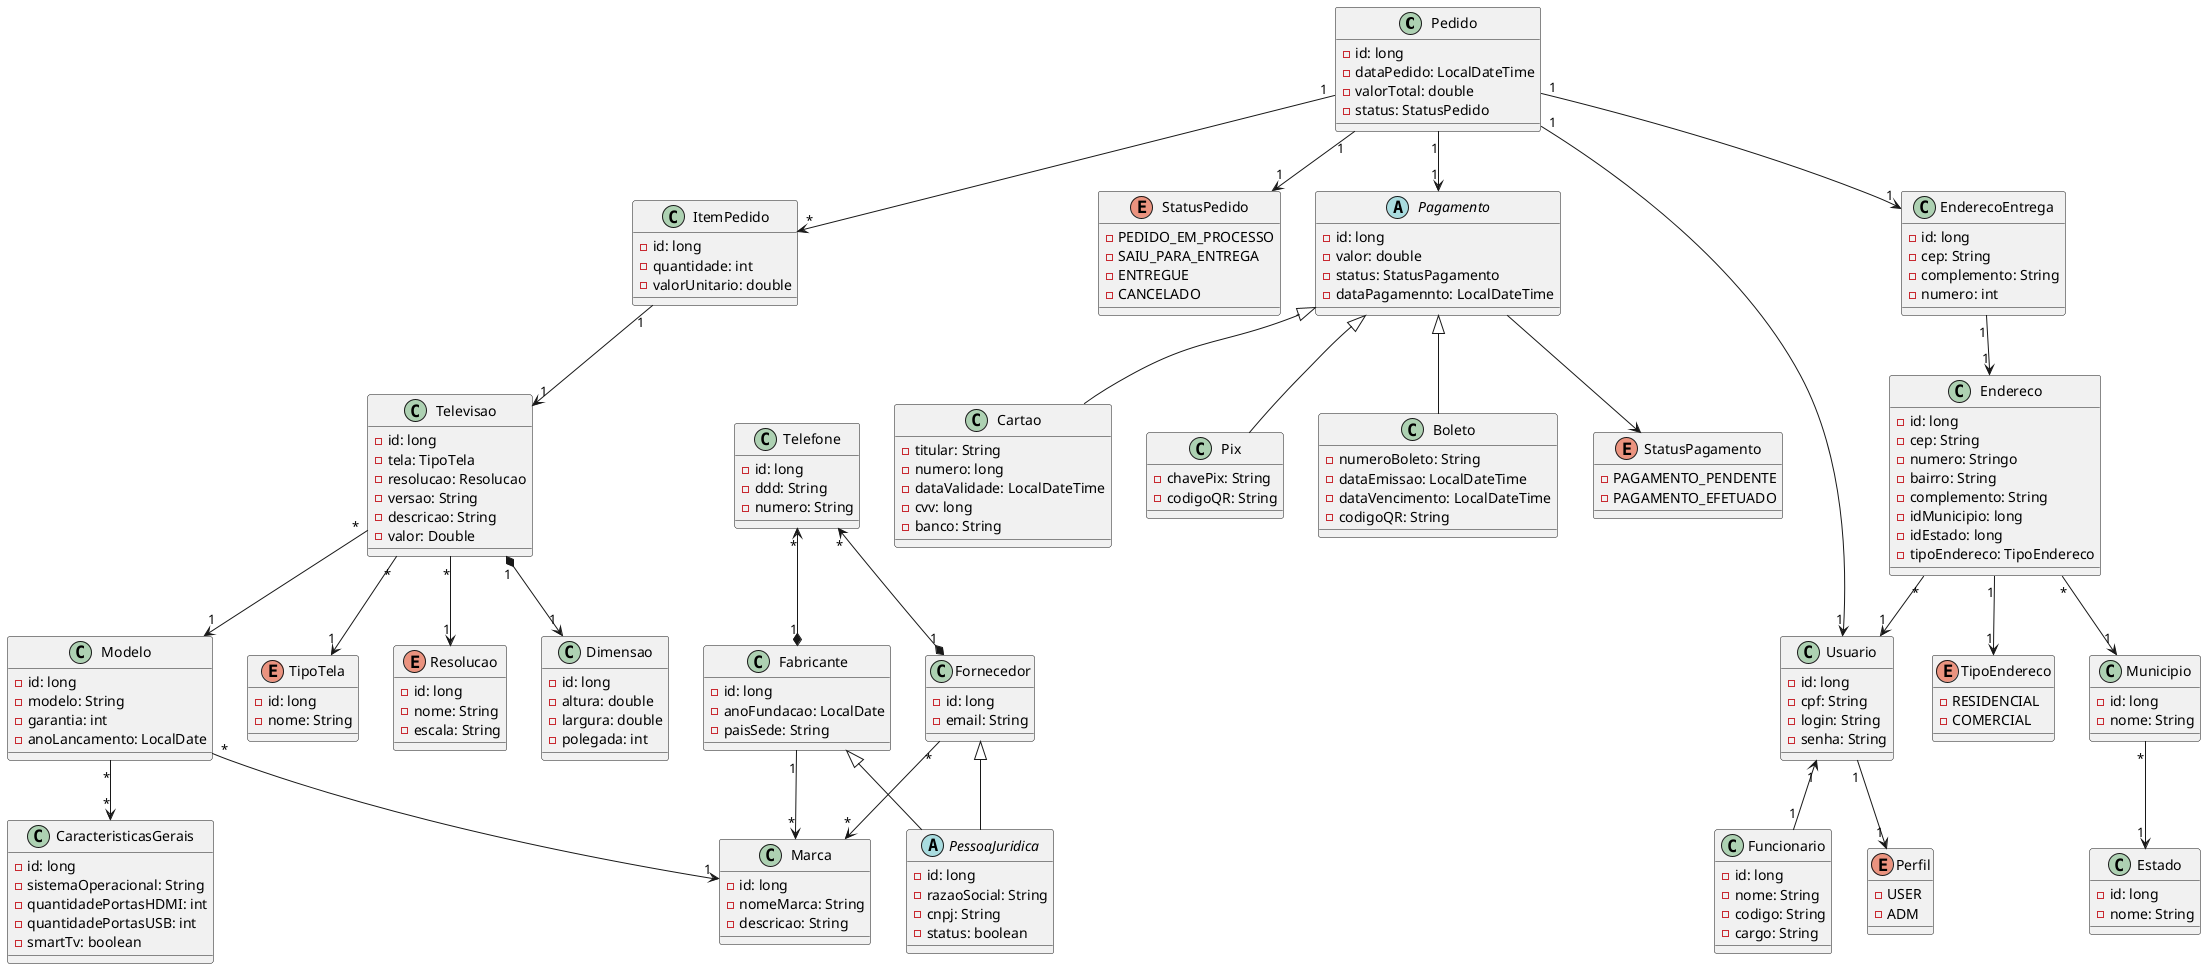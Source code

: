 @startuml
'PEDIDO'
class Pedido{
  - id: long
  - dataPedido: LocalDateTime
  - valorTotal: double
  - status: StatusPedido
}

class ItemPedido{
  - id: long
  - quantidade: int
  - valorUnitario: double
}

enum StatusPedido{
  - PEDIDO_EM_PROCESSO
  - SAIU_PARA_ENTREGA
  - ENTREGUE
  - CANCELADO
}

'PAGAMENTO'
abstract Pagamento{
  - id: long
  - valor: double
  - status: StatusPagamento
  - dataPagamennto: LocalDateTime
}

class Cartao{
  - titular: String
  - numero: long
  - dataValidade: LocalDateTime
  - cvv: long
  - banco: String
}


class Pix{
  - chavePix: String
  - codigoQR: String
}

class Boleto{
  - numeroBoleto: String
  - dataEmissao: LocalDateTime
  - dataVencimento: LocalDateTime
  - codigoQR: String
}

enum StatusPagamento{
  - PAGAMENTO_PENDENTE
  - PAGAMENTO_EFETUADO
}

'Usuários'
class Usuario{
  - id: long
  - cpf: String
  - login: String
  - senha: String
}


class Funcionario{
  - id: long
  - nome: String
  - codigo: String
  - cargo: String
}

enum Perfil{
  - USER
  - ADM
}

'TELEVISAO'
class Televisao{
  - id: long
  - tela: TipoTela
  - resolucao: Resolucao
  - versao: String
  - descricao: String
  - valor: Double
}

enum TipoTela{
    - id: long
    - nome: String
}

enum Resolucao{
    - id: long
    - nome: String
    - escala: String
}

class Dimensao{
    - id: long
    - altura: double
    - largura: double
    - polegada: int
}

class CaracteristicasGerais{
  - id: long
  - sistemaOperacional: String
  - quantidadePortasHDMI: int
  - quantidadePortasUSB: int
  - smartTv: boolean
}

class Marca{
  - id: long
  - nomeMarca: String
  - descricao: String
}

class Modelo{
  - id: long
  - modelo: String
  - garantia: int
  - anoLancamento: LocalDate
}

'ENDERECO'
class Endereco{
    - id: long
    - cep: String
    - numero: Stringo
    - bairro: String
    - complemento: String
    - idMunicipio: long
    - idEstado: long
    - tipoEndereco: TipoEndereco
}

class EnderecoEntrega{
  - id: long
  - cep: String
  - complemento: String
  - numero: int
}

class Estado{
    - id: long
    - nome: String
}

class Municipio{
    - id: long
    - nome: String
}

enum TipoEndereco{
    - RESIDENCIAL
    - COMERCIAL
}

'FABRICANTE'
abstract PessoaJuridica{
    - id: long
    - razaoSocial: String
    - cnpj: String 
    - status: boolean 
}

class Fabricante{
    - id: long
    - anoFundacao: LocalDate
    - paisSede: String
}

'FORNECEDOR'
class  Fornecedor{
    - id: long
    - email: String
}

'TELEFONE'
class Telefone{
    - id: long
    - ddd: String
    - numero: String
}

'RELACIONAMENTO DO PEDIDO'
Pedido "1" --> "*" ItemPedido
Pedido "1" --> "1" Pagamento
Pedido "1" --> "1" EnderecoEntrega
Pedido "1" --> "1" StatusPedido
Pedido "1" --> "1" Usuario
ItemPedido "1" --> "1" Televisao 

'RELACIONAMENTO DO PAGAMENTO'
Pagamento <|-- Pix
Pagamento <|-- Boleto
Pagamento <|-- Cartao
Pagamento --> StatusPagamento

'RELACIONAMENTO DA TELEVISAO'
Televisao "*" --> "1" Resolucao
Televisao "1" *--> "1" Dimensao
Televisao "*" --> "1" TipoTela
Televisao "*" --> "1" Modelo
Modelo "*" --> "1" Marca
Modelo "*" --> "*" CaracteristicasGerais

'RELACIONAMENTO DO USUARIO'
Usuario "1" <-- "1" Funcionario
Usuario "1" --> "1" Perfil

'RELACIONAMENTO DO TELEFONE'
Telefone "*" <--* "1" Fabricante
Telefone "*" <--* "1" Fornecedor

'RELACIONAMENTO DO ENDERECO'
Endereco "*" --> "1" Usuario
Endereco "*" --> "1" Municipio
Municipio "*" --> "1" Estado
Endereco "1" --> "1" TipoEndereco
EnderecoEntrega "1" --> "1" Endereco 

'RELACIONAMENTO DO FABRICANTE'
Fabricante <|-- PessoaJuridica
Fabricante "1" --> "*" Marca

'RELACIONAMENTO DO FORNECEDOR'
Fornecedor <|-- PessoaJuridica
Fornecedor "*" --> "*" Marca
@enduml